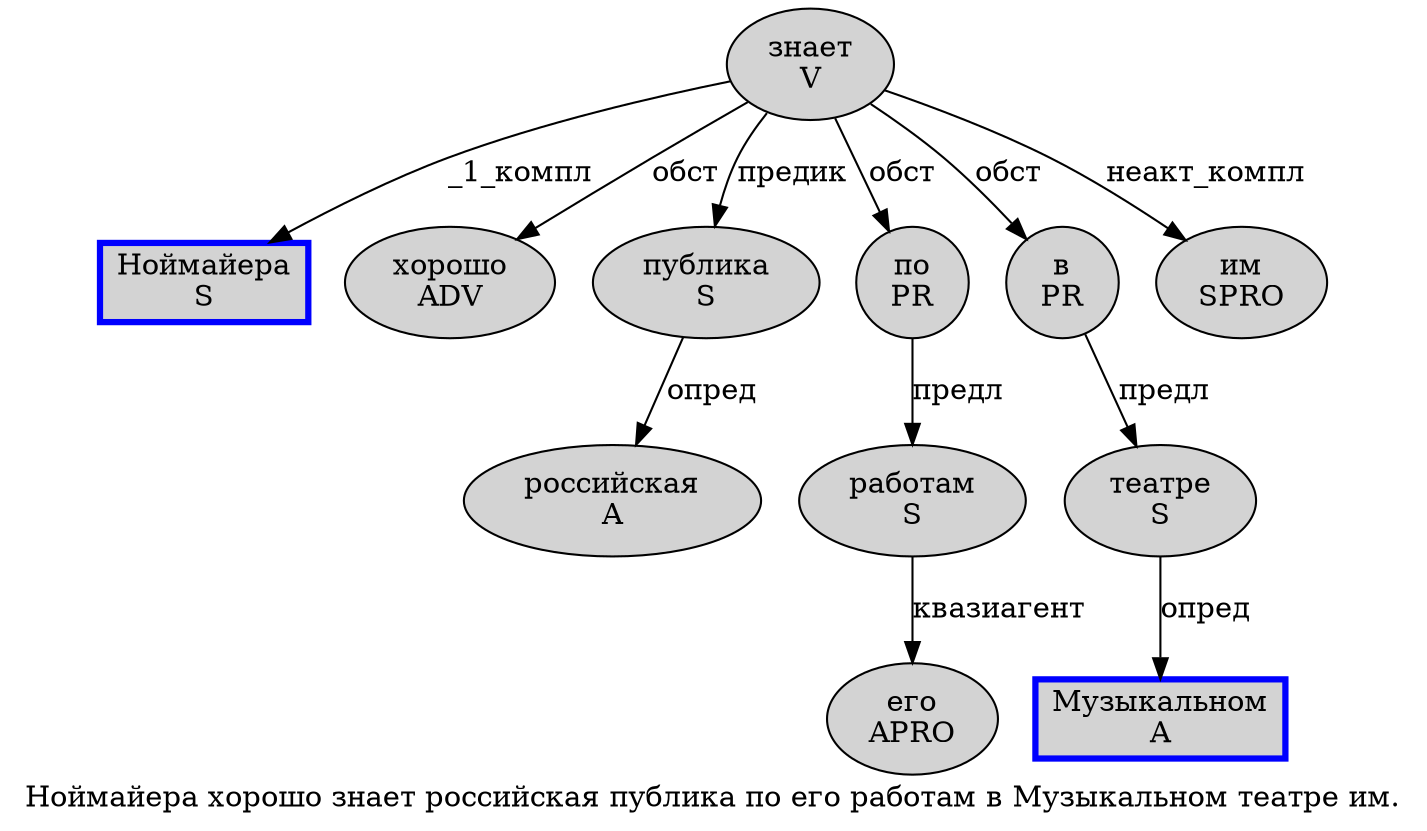 digraph SENTENCE_113 {
	graph [label="Ноймайера хорошо знает российская публика по его работам в Музыкальном театре им."]
	node [style=filled]
		0 [label="Ноймайера
S" color=blue fillcolor=lightgray penwidth=3 shape=box]
		1 [label="хорошо
ADV" color="" fillcolor=lightgray penwidth=1 shape=ellipse]
		2 [label="знает
V" color="" fillcolor=lightgray penwidth=1 shape=ellipse]
		3 [label="российская
A" color="" fillcolor=lightgray penwidth=1 shape=ellipse]
		4 [label="публика
S" color="" fillcolor=lightgray penwidth=1 shape=ellipse]
		5 [label="по
PR" color="" fillcolor=lightgray penwidth=1 shape=ellipse]
		6 [label="его
APRO" color="" fillcolor=lightgray penwidth=1 shape=ellipse]
		7 [label="работам
S" color="" fillcolor=lightgray penwidth=1 shape=ellipse]
		8 [label="в
PR" color="" fillcolor=lightgray penwidth=1 shape=ellipse]
		9 [label="Музыкальном
A" color=blue fillcolor=lightgray penwidth=3 shape=box]
		10 [label="театре
S" color="" fillcolor=lightgray penwidth=1 shape=ellipse]
		11 [label="им
SPRO" color="" fillcolor=lightgray penwidth=1 shape=ellipse]
			4 -> 3 [label="опред"]
			5 -> 7 [label="предл"]
			10 -> 9 [label="опред"]
			2 -> 0 [label="_1_компл"]
			2 -> 1 [label="обст"]
			2 -> 4 [label="предик"]
			2 -> 5 [label="обст"]
			2 -> 8 [label="обст"]
			2 -> 11 [label="неакт_компл"]
			8 -> 10 [label="предл"]
			7 -> 6 [label="квазиагент"]
}